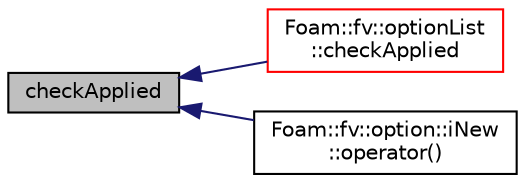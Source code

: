 digraph "checkApplied"
{
  bgcolor="transparent";
  edge [fontname="Helvetica",fontsize="10",labelfontname="Helvetica",labelfontsize="10"];
  node [fontname="Helvetica",fontsize="10",shape=record];
  rankdir="LR";
  Node1 [label="checkApplied",height=0.2,width=0.4,color="black", fillcolor="grey75", style="filled", fontcolor="black"];
  Node1 -> Node2 [dir="back",color="midnightblue",fontsize="10",style="solid",fontname="Helvetica"];
  Node2 [label="Foam::fv::optionList\l::checkApplied",height=0.2,width=0.4,color="red",URL="$a01761.html#a94bd1878ac9dc3f45476b7fe610e716d",tooltip="Check that all sources have been applied. "];
  Node1 -> Node3 [dir="back",color="midnightblue",fontsize="10",style="solid",fontname="Helvetica"];
  Node3 [label="Foam::fv::option::iNew\l::operator()",height=0.2,width=0.4,color="black",URL="$a01099.html#a1f6c080db120519c97fadef8552dd1d4"];
}
